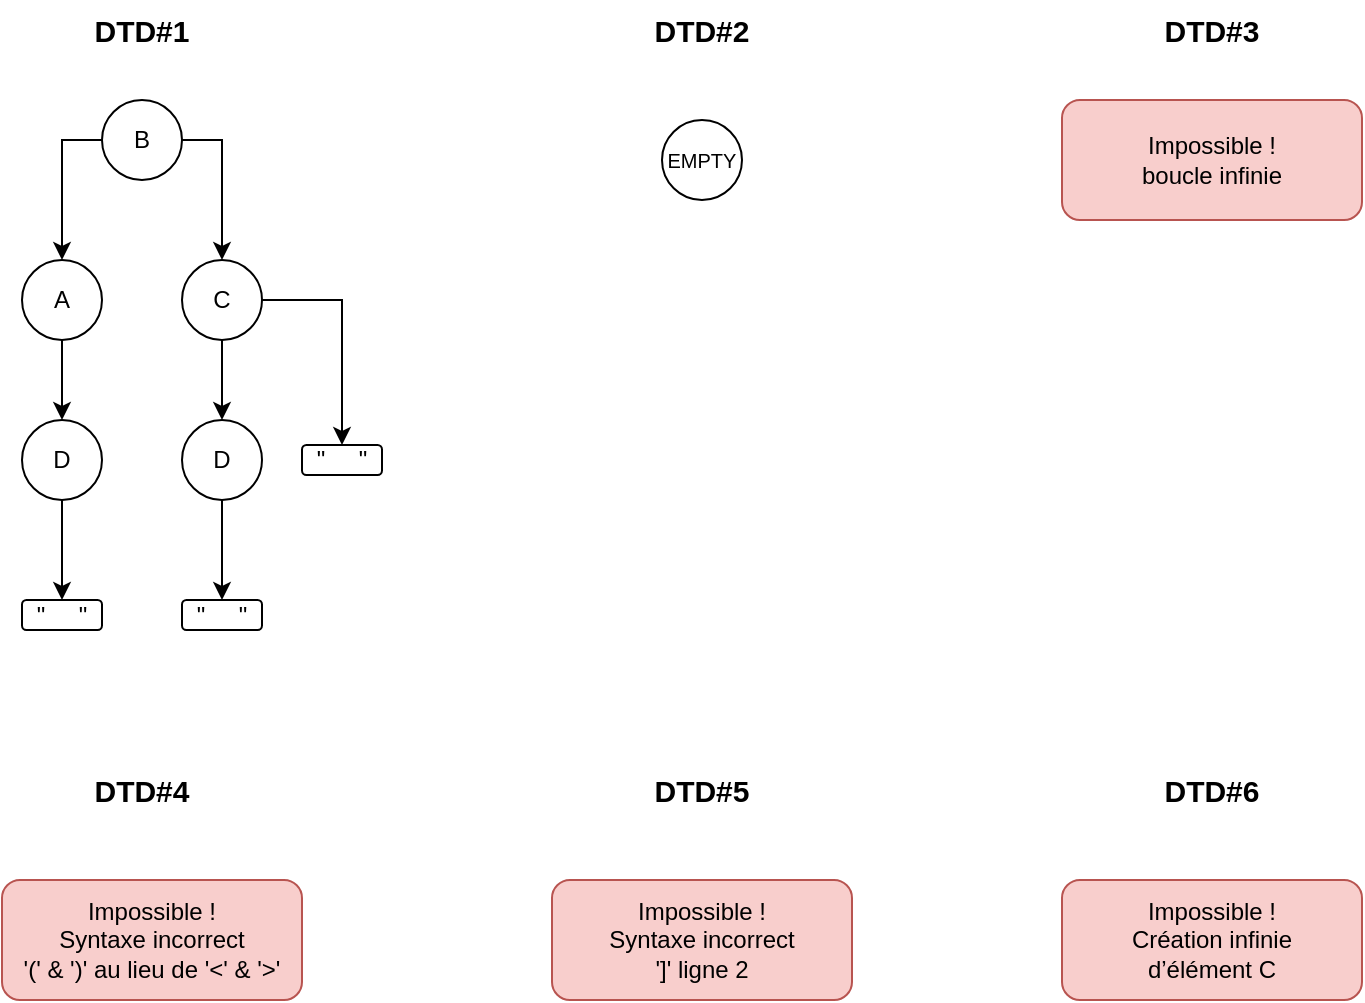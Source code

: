 <mxfile version="13.7.3" type="device" pages="3"><diagram id="tJtZc-Ml1Y39cnmItlEf" name="DTD"><mxGraphModel dx="1422" dy="710" grid="1" gridSize="10" guides="1" tooltips="1" connect="1" arrows="1" fold="1" page="1" pageScale="1" pageWidth="827" pageHeight="1169" math="0" shadow="0"><root><mxCell id="0"/><mxCell id="1" parent="0"/><mxCell id="5HXJhkMBdihlCamkuebK-8" style="edgeStyle=orthogonalEdgeStyle;rounded=0;orthogonalLoop=1;jettySize=auto;html=1;exitX=0;exitY=0.5;exitDx=0;exitDy=0;entryX=0.5;entryY=0;entryDx=0;entryDy=0;" parent="1" source="5HXJhkMBdihlCamkuebK-2" target="5HXJhkMBdihlCamkuebK-3" edge="1"><mxGeometry relative="1" as="geometry"/></mxCell><mxCell id="5HXJhkMBdihlCamkuebK-9" style="edgeStyle=orthogonalEdgeStyle;rounded=0;orthogonalLoop=1;jettySize=auto;html=1;exitX=1;exitY=0.5;exitDx=0;exitDy=0;entryX=0.5;entryY=0;entryDx=0;entryDy=0;" parent="1" source="5HXJhkMBdihlCamkuebK-2" target="5HXJhkMBdihlCamkuebK-5" edge="1"><mxGeometry relative="1" as="geometry"/></mxCell><mxCell id="5HXJhkMBdihlCamkuebK-2" value="B" style="ellipse;whiteSpace=wrap;html=1;aspect=fixed;" parent="1" vertex="1"><mxGeometry x="120" y="70" width="40" height="40" as="geometry"/></mxCell><mxCell id="5HXJhkMBdihlCamkuebK-10" style="edgeStyle=orthogonalEdgeStyle;rounded=0;orthogonalLoop=1;jettySize=auto;html=1;exitX=0.5;exitY=1;exitDx=0;exitDy=0;entryX=0.5;entryY=0;entryDx=0;entryDy=0;" parent="1" source="5HXJhkMBdihlCamkuebK-3" target="5HXJhkMBdihlCamkuebK-6" edge="1"><mxGeometry relative="1" as="geometry"/></mxCell><mxCell id="5HXJhkMBdihlCamkuebK-3" value="A" style="ellipse;whiteSpace=wrap;html=1;aspect=fixed;" parent="1" vertex="1"><mxGeometry x="80" y="150" width="40" height="40" as="geometry"/></mxCell><mxCell id="5HXJhkMBdihlCamkuebK-11" style="edgeStyle=orthogonalEdgeStyle;rounded=0;orthogonalLoop=1;jettySize=auto;html=1;exitX=0.5;exitY=1;exitDx=0;exitDy=0;entryX=0.5;entryY=0;entryDx=0;entryDy=0;" parent="1" source="5HXJhkMBdihlCamkuebK-5" target="5HXJhkMBdihlCamkuebK-7" edge="1"><mxGeometry relative="1" as="geometry"/></mxCell><mxCell id="5HXJhkMBdihlCamkuebK-13" style="edgeStyle=orthogonalEdgeStyle;rounded=0;orthogonalLoop=1;jettySize=auto;html=1;exitX=1;exitY=0.5;exitDx=0;exitDy=0;entryX=0.5;entryY=0;entryDx=0;entryDy=0;" parent="1" source="5HXJhkMBdihlCamkuebK-5" target="5HXJhkMBdihlCamkuebK-12" edge="1"><mxGeometry relative="1" as="geometry"/></mxCell><mxCell id="5HXJhkMBdihlCamkuebK-5" value="C" style="ellipse;whiteSpace=wrap;html=1;aspect=fixed;" parent="1" vertex="1"><mxGeometry x="160" y="150" width="40" height="40" as="geometry"/></mxCell><mxCell id="5HXJhkMBdihlCamkuebK-17" style="edgeStyle=orthogonalEdgeStyle;rounded=0;orthogonalLoop=1;jettySize=auto;html=1;exitX=0.5;exitY=1;exitDx=0;exitDy=0;entryX=0.5;entryY=0;entryDx=0;entryDy=0;" parent="1" source="5HXJhkMBdihlCamkuebK-6" target="5HXJhkMBdihlCamkuebK-15" edge="1"><mxGeometry relative="1" as="geometry"/></mxCell><mxCell id="5HXJhkMBdihlCamkuebK-6" value="D" style="ellipse;whiteSpace=wrap;html=1;aspect=fixed;" parent="1" vertex="1"><mxGeometry x="80" y="230" width="40" height="40" as="geometry"/></mxCell><mxCell id="5HXJhkMBdihlCamkuebK-18" style="edgeStyle=orthogonalEdgeStyle;rounded=0;orthogonalLoop=1;jettySize=auto;html=1;exitX=0.5;exitY=1;exitDx=0;exitDy=0;entryX=0.5;entryY=0;entryDx=0;entryDy=0;" parent="1" source="5HXJhkMBdihlCamkuebK-7" target="5HXJhkMBdihlCamkuebK-14" edge="1"><mxGeometry relative="1" as="geometry"/></mxCell><mxCell id="5HXJhkMBdihlCamkuebK-7" value="D" style="ellipse;whiteSpace=wrap;html=1;aspect=fixed;" parent="1" vertex="1"><mxGeometry x="160" y="230" width="40" height="40" as="geometry"/></mxCell><mxCell id="5HXJhkMBdihlCamkuebK-12" value="&quot;&amp;nbsp; &amp;nbsp; &amp;nbsp;&quot;" style="rounded=1;whiteSpace=wrap;html=1;" parent="1" vertex="1"><mxGeometry x="220" y="242.5" width="40" height="15" as="geometry"/></mxCell><mxCell id="5HXJhkMBdihlCamkuebK-14" value="&quot;&amp;nbsp; &amp;nbsp; &amp;nbsp;&quot;" style="rounded=1;whiteSpace=wrap;html=1;" parent="1" vertex="1"><mxGeometry x="160" y="320" width="40" height="15" as="geometry"/></mxCell><mxCell id="5HXJhkMBdihlCamkuebK-15" value="&quot;&amp;nbsp; &amp;nbsp; &amp;nbsp;&quot;" style="rounded=1;whiteSpace=wrap;html=1;" parent="1" vertex="1"><mxGeometry x="80" y="320" width="40" height="15" as="geometry"/></mxCell><mxCell id="5HXJhkMBdihlCamkuebK-19" value="&lt;b&gt;&lt;font style=&quot;font-size: 15px&quot;&gt;DTD#1&lt;/font&gt;&lt;/b&gt;" style="text;html=1;strokeColor=none;fillColor=none;align=center;verticalAlign=middle;whiteSpace=wrap;rounded=0;" parent="1" vertex="1"><mxGeometry x="100" y="20" width="80" height="30" as="geometry"/></mxCell><mxCell id="W-Wt5wpzKKGJlLvR24zF-1" value="&lt;font style=&quot;font-size: 10px&quot;&gt;EMPTY&lt;/font&gt;" style="ellipse;whiteSpace=wrap;html=1;aspect=fixed;" parent="1" vertex="1"><mxGeometry x="400" y="80" width="40" height="40" as="geometry"/></mxCell><mxCell id="W-Wt5wpzKKGJlLvR24zF-2" value="&lt;b&gt;&lt;font style=&quot;font-size: 15px&quot;&gt;DTD#2&lt;br&gt;&lt;/font&gt;&lt;/b&gt;" style="text;html=1;strokeColor=none;fillColor=none;align=center;verticalAlign=middle;whiteSpace=wrap;rounded=0;" parent="1" vertex="1"><mxGeometry x="380" y="20" width="80" height="30" as="geometry"/></mxCell><mxCell id="W-Wt5wpzKKGJlLvR24zF-3" value="&lt;b&gt;&lt;font style=&quot;font-size: 15px&quot;&gt;DTD#3&lt;br&gt;&lt;/font&gt;&lt;/b&gt;" style="text;html=1;strokeColor=none;fillColor=none;align=center;verticalAlign=middle;whiteSpace=wrap;rounded=0;" parent="1" vertex="1"><mxGeometry x="635" y="20" width="80" height="30" as="geometry"/></mxCell><mxCell id="W-Wt5wpzKKGJlLvR24zF-5" value="Impossible !&lt;br&gt;boucle infinie" style="rounded=1;whiteSpace=wrap;html=1;fillColor=#f8cecc;strokeColor=#b85450;" parent="1" vertex="1"><mxGeometry x="600" y="70" width="150" height="60" as="geometry"/></mxCell><mxCell id="W-Wt5wpzKKGJlLvR24zF-7" value="&lt;b&gt;&lt;font style=&quot;font-size: 15px&quot;&gt;DTD#4&lt;/font&gt;&lt;/b&gt;" style="text;html=1;strokeColor=none;fillColor=none;align=center;verticalAlign=middle;whiteSpace=wrap;rounded=0;" parent="1" vertex="1"><mxGeometry x="100" y="400" width="80" height="30" as="geometry"/></mxCell><mxCell id="W-Wt5wpzKKGJlLvR24zF-13" value="Impossible !&lt;br&gt;Syntaxe incorrect&lt;br&gt;'(' &amp;amp; ')' au lieu de '&amp;lt;' &amp;amp; '&amp;gt;'" style="rounded=1;whiteSpace=wrap;html=1;fillColor=#f8cecc;strokeColor=#b85450;" parent="1" vertex="1"><mxGeometry x="70" y="460" width="150" height="60" as="geometry"/></mxCell><mxCell id="W-Wt5wpzKKGJlLvR24zF-14" value="&lt;b&gt;&lt;font style=&quot;font-size: 15px&quot;&gt;DTD#5&lt;/font&gt;&lt;/b&gt;" style="text;html=1;strokeColor=none;fillColor=none;align=center;verticalAlign=middle;whiteSpace=wrap;rounded=0;" parent="1" vertex="1"><mxGeometry x="380" y="400" width="80" height="30" as="geometry"/></mxCell><mxCell id="W-Wt5wpzKKGJlLvR24zF-15" value="Impossible !&lt;br&gt;Syntaxe incorrect&lt;br&gt;']' ligne 2" style="rounded=1;whiteSpace=wrap;html=1;fillColor=#f8cecc;strokeColor=#b85450;" parent="1" vertex="1"><mxGeometry x="345" y="460" width="150" height="60" as="geometry"/></mxCell><mxCell id="W-Wt5wpzKKGJlLvR24zF-16" value="&lt;b&gt;&lt;font style=&quot;font-size: 15px&quot;&gt;DTD#6&lt;br&gt;&lt;/font&gt;&lt;/b&gt;" style="text;html=1;strokeColor=none;fillColor=none;align=center;verticalAlign=middle;whiteSpace=wrap;rounded=0;" parent="1" vertex="1"><mxGeometry x="635" y="400" width="80" height="30" as="geometry"/></mxCell><mxCell id="H-qJ79dq9C39m_-VwQMC-1" value="Impossible !&lt;br&gt;Création infinie &lt;br&gt;d’élément C" style="rounded=1;whiteSpace=wrap;html=1;fillColor=#f8cecc;strokeColor=#b85450;" parent="1" vertex="1"><mxGeometry x="600" y="460" width="150" height="60" as="geometry"/></mxCell></root></mxGraphModel></diagram><diagram id="JsFqatSKrb46iJwaIOhq" name="Page-2"><mxGraphModel dx="813" dy="406" grid="1" gridSize="10" guides="1" tooltips="1" connect="1" arrows="1" fold="1" page="1" pageScale="1" pageWidth="827" pageHeight="1169" math="0" shadow="0"><root><mxCell id="K6VVN3f40tr-eA44OYxb-0"/><mxCell id="K6VVN3f40tr-eA44OYxb-1" parent="K6VVN3f40tr-eA44OYxb-0"/><mxCell id="sOvXNBN9BNjGnhxd_KDF-6" value="" style="edgeStyle=entityRelationEdgeStyle;rounded=0;orthogonalLoop=1;jettySize=auto;html=1;startArrow=none;startFill=0;exitX=0.5;exitY=0;exitDx=0;exitDy=0;entryX=0;entryY=0.5;entryDx=0;entryDy=0;" parent="K6VVN3f40tr-eA44OYxb-1" source="K6VVN3f40tr-eA44OYxb-17" target="sOvXNBN9BNjGnhxd_KDF-5" edge="1"><mxGeometry relative="1" as="geometry"/></mxCell><mxCell id="mNCr3WIx90Ijl9EssXiN-16" style="edgeStyle=entityRelationEdgeStyle;rounded=0;orthogonalLoop=1;jettySize=auto;html=1;exitX=1;exitY=1;exitDx=0;exitDy=0;entryX=0;entryY=0.5;entryDx=0;entryDy=0;startArrow=none;startFill=0;endArrow=classicThin;endFill=1;" parent="K6VVN3f40tr-eA44OYxb-1" source="K6VVN3f40tr-eA44OYxb-17" target="sOvXNBN9BNjGnhxd_KDF-7" edge="1"><mxGeometry relative="1" as="geometry"/></mxCell><mxCell id="mNCr3WIx90Ijl9EssXiN-17" style="edgeStyle=entityRelationEdgeStyle;rounded=0;orthogonalLoop=1;jettySize=auto;html=1;exitX=1;exitY=0;exitDx=0;exitDy=0;entryX=0;entryY=0.5;entryDx=0;entryDy=0;startArrow=none;startFill=0;endArrow=classicThin;endFill=1;" parent="K6VVN3f40tr-eA44OYxb-1" source="K6VVN3f40tr-eA44OYxb-17" target="sOvXNBN9BNjGnhxd_KDF-3" edge="1"><mxGeometry relative="1" as="geometry"/></mxCell><mxCell id="mNCr3WIx90Ijl9EssXiN-18" style="edgeStyle=entityRelationEdgeStyle;rounded=0;orthogonalLoop=1;jettySize=auto;html=1;exitX=0.5;exitY=1;exitDx=0;exitDy=0;entryX=0;entryY=0.5;entryDx=0;entryDy=0;startArrow=none;startFill=0;endArrow=classicThin;endFill=1;" parent="K6VVN3f40tr-eA44OYxb-1" source="K6VVN3f40tr-eA44OYxb-17" target="sOvXNBN9BNjGnhxd_KDF-10" edge="1"><mxGeometry relative="1" as="geometry"/></mxCell><mxCell id="K6VVN3f40tr-eA44OYxb-17" value="x0" style="ellipse;whiteSpace=wrap;html=1;aspect=fixed;fillColor=#d5e8d4;strokeColor=#82b366;" parent="K6VVN3f40tr-eA44OYxb-1" vertex="1"><mxGeometry x="50" y="179.97" width="60" height="60" as="geometry"/></mxCell><mxCell id="K6VVN3f40tr-eA44OYxb-31" value="&lt;font style=&quot;font-size: 30px&quot;&gt;r1&lt;/font&gt;" style="rounded=0;whiteSpace=wrap;html=1;" parent="K6VVN3f40tr-eA44OYxb-1" vertex="1"><mxGeometry x="510" y="150" width="120" height="60" as="geometry"/></mxCell><mxCell id="K6VVN3f40tr-eA44OYxb-32" value="&lt;font style=&quot;font-size: 30px&quot;&gt;r2&lt;/font&gt;" style="rounded=0;whiteSpace=wrap;html=1;" parent="K6VVN3f40tr-eA44OYxb-1" vertex="1"><mxGeometry x="470" y="810" width="120" height="60" as="geometry"/></mxCell><mxCell id="sOvXNBN9BNjGnhxd_KDF-3" value="a2" style="ellipse;whiteSpace=wrap;html=1;aspect=fixed;fillColor=#dae8fc;strokeColor=#6c8ebf;" parent="K6VVN3f40tr-eA44OYxb-1" vertex="1"><mxGeometry x="190" y="140" width="60" height="60" as="geometry"/></mxCell><mxCell id="sOvXNBN9BNjGnhxd_KDF-5" value="a1" style="ellipse;whiteSpace=wrap;html=1;aspect=fixed;fillColor=#dae8fc;strokeColor=#6c8ebf;" parent="K6VVN3f40tr-eA44OYxb-1" vertex="1"><mxGeometry x="190" y="60" width="60" height="60" as="geometry"/></mxCell><mxCell id="sOvXNBN9BNjGnhxd_KDF-7" value="b1" style="ellipse;whiteSpace=wrap;html=1;aspect=fixed;fillColor=#dae8fc;strokeColor=#6c8ebf;" parent="K6VVN3f40tr-eA44OYxb-1" vertex="1"><mxGeometry x="190" y="219.97" width="60" height="60" as="geometry"/></mxCell><mxCell id="sOvXNBN9BNjGnhxd_KDF-9" style="edgeStyle=orthogonalEdgeStyle;rounded=0;orthogonalLoop=1;jettySize=auto;html=1;exitX=0;exitY=0;exitDx=0;exitDy=0;entryX=1;entryY=0;entryDx=0;entryDy=0;startArrow=none;startFill=0;curved=1;" parent="K6VVN3f40tr-eA44OYxb-1" source="sOvXNBN9BNjGnhxd_KDF-5" target="sOvXNBN9BNjGnhxd_KDF-5" edge="1"><mxGeometry relative="1" as="geometry"><Array as="points"><mxPoint x="199" y="20"/><mxPoint x="241" y="20"/></Array></mxGeometry></mxCell><mxCell id="sOvXNBN9BNjGnhxd_KDF-18" value="" style="edgeStyle=entityRelationEdgeStyle;orthogonalLoop=1;jettySize=auto;html=1;startArrow=none;startFill=0;endArrow=classicThin;endFill=1;exitX=1;exitY=1;exitDx=0;exitDy=0;rounded=0;" parent="K6VVN3f40tr-eA44OYxb-1" source="sOvXNBN9BNjGnhxd_KDF-10" target="sOvXNBN9BNjGnhxd_KDF-17" edge="1"><mxGeometry relative="1" as="geometry"/></mxCell><mxCell id="sOvXNBN9BNjGnhxd_KDF-19" style="edgeStyle=entityRelationEdgeStyle;orthogonalLoop=1;jettySize=auto;html=1;exitX=1;exitY=0;exitDx=0;exitDy=0;entryX=0;entryY=0.5;entryDx=0;entryDy=0;startArrow=none;startFill=0;endArrow=classicThin;endFill=1;rounded=0;" parent="K6VVN3f40tr-eA44OYxb-1" source="sOvXNBN9BNjGnhxd_KDF-10" target="sOvXNBN9BNjGnhxd_KDF-14" edge="1"><mxGeometry relative="1" as="geometry"/></mxCell><mxCell id="sOvXNBN9BNjGnhxd_KDF-10" value="b2" style="ellipse;whiteSpace=wrap;html=1;aspect=fixed;fillColor=#dae8fc;strokeColor=#6c8ebf;" parent="K6VVN3f40tr-eA44OYxb-1" vertex="1"><mxGeometry x="190" y="310" width="60" height="60" as="geometry"/></mxCell><mxCell id="sOvXNBN9BNjGnhxd_KDF-14" value="a3" style="ellipse;whiteSpace=wrap;html=1;aspect=fixed;fillColor=#dae8fc;strokeColor=#6c8ebf;" parent="K6VVN3f40tr-eA44OYxb-1" vertex="1"><mxGeometry x="350" y="279.97" width="60" height="60" as="geometry"/></mxCell><mxCell id="sOvXNBN9BNjGnhxd_KDF-17" value="c" style="ellipse;whiteSpace=wrap;html=1;aspect=fixed;fillColor=#dae8fc;strokeColor=#6c8ebf;" parent="K6VVN3f40tr-eA44OYxb-1" vertex="1"><mxGeometry x="350" y="359.97" width="60" height="60" as="geometry"/></mxCell><mxCell id="mNCr3WIx90Ijl9EssXiN-21" style="edgeStyle=entityRelationEdgeStyle;rounded=0;orthogonalLoop=1;jettySize=auto;html=1;exitX=0.5;exitY=0;exitDx=0;exitDy=0;startArrow=none;startFill=0;endArrow=classicThin;endFill=1;" parent="K6VVN3f40tr-eA44OYxb-1" source="mNCr3WIx90Ijl9EssXiN-19" target="mNCr3WIx90Ijl9EssXiN-20" edge="1"><mxGeometry relative="1" as="geometry"/></mxCell><mxCell id="mNCr3WIx90Ijl9EssXiN-27" style="edgeStyle=entityRelationEdgeStyle;rounded=0;orthogonalLoop=1;jettySize=auto;html=1;exitX=0.5;exitY=1;exitDx=0;exitDy=0;entryX=0;entryY=0.5;entryDx=0;entryDy=0;startArrow=none;startFill=0;endArrow=classicThin;endFill=1;" parent="K6VVN3f40tr-eA44OYxb-1" source="mNCr3WIx90Ijl9EssXiN-19" target="mNCr3WIx90Ijl9EssXiN-24" edge="1"><mxGeometry relative="1" as="geometry"/></mxCell><mxCell id="mNCr3WIx90Ijl9EssXiN-19" value="x0" style="ellipse;whiteSpace=wrap;html=1;aspect=fixed;fillColor=#d5e8d4;strokeColor=#82b366;" parent="K6VVN3f40tr-eA44OYxb-1" vertex="1"><mxGeometry x="70" y="760" width="60" height="60" as="geometry"/></mxCell><mxCell id="mNCr3WIx90Ijl9EssXiN-29" value="" style="edgeStyle=entityRelationEdgeStyle;rounded=0;orthogonalLoop=1;jettySize=auto;html=1;startArrow=none;startFill=0;endArrow=classicThin;endFill=1;" parent="K6VVN3f40tr-eA44OYxb-1" source="mNCr3WIx90Ijl9EssXiN-20" target="mNCr3WIx90Ijl9EssXiN-28" edge="1"><mxGeometry relative="1" as="geometry"/></mxCell><mxCell id="mNCr3WIx90Ijl9EssXiN-31" value="" style="edgeStyle=entityRelationEdgeStyle;rounded=0;orthogonalLoop=1;jettySize=auto;html=1;startArrow=none;startFill=0;endArrow=classicThin;endFill=1;" parent="K6VVN3f40tr-eA44OYxb-1" source="mNCr3WIx90Ijl9EssXiN-20" target="mNCr3WIx90Ijl9EssXiN-30" edge="1"><mxGeometry relative="1" as="geometry"/></mxCell><mxCell id="mNCr3WIx90Ijl9EssXiN-20" value="a1" style="ellipse;whiteSpace=wrap;html=1;aspect=fixed;fillColor=#dae8fc;strokeColor=#6c8ebf;" parent="K6VVN3f40tr-eA44OYxb-1" vertex="1"><mxGeometry x="190" y="660" width="60" height="60" as="geometry"/></mxCell><mxCell id="mNCr3WIx90Ijl9EssXiN-33" value="" style="edgeStyle=entityRelationEdgeStyle;rounded=0;orthogonalLoop=1;jettySize=auto;html=1;startArrow=none;startFill=0;endArrow=classicThin;endFill=1;" parent="K6VVN3f40tr-eA44OYxb-1" source="mNCr3WIx90Ijl9EssXiN-24" target="mNCr3WIx90Ijl9EssXiN-32" edge="1"><mxGeometry relative="1" as="geometry"/></mxCell><mxCell id="mNCr3WIx90Ijl9EssXiN-35" value="" style="edgeStyle=entityRelationEdgeStyle;rounded=0;orthogonalLoop=1;jettySize=auto;html=1;startArrow=none;startFill=0;endArrow=classicThin;endFill=1;" parent="K6VVN3f40tr-eA44OYxb-1" source="mNCr3WIx90Ijl9EssXiN-24" target="mNCr3WIx90Ijl9EssXiN-34" edge="1"><mxGeometry relative="1" as="geometry"/></mxCell><mxCell id="mNCr3WIx90Ijl9EssXiN-24" value="c" style="ellipse;whiteSpace=wrap;html=1;aspect=fixed;fillColor=#dae8fc;strokeColor=#6c8ebf;" parent="K6VVN3f40tr-eA44OYxb-1" vertex="1"><mxGeometry x="190" y="870" width="60" height="60" as="geometry"/></mxCell><mxCell id="OfmSidDh1ygJnvNpnnrr-3" style="edgeStyle=orthogonalEdgeStyle;curved=1;rounded=0;orthogonalLoop=1;jettySize=auto;html=1;exitX=0;exitY=1;exitDx=0;exitDy=0;entryX=0;entryY=0;entryDx=0;entryDy=0;" edge="1" parent="K6VVN3f40tr-eA44OYxb-1" source="mNCr3WIx90Ijl9EssXiN-28" target="mNCr3WIx90Ijl9EssXiN-30"><mxGeometry relative="1" as="geometry"><Array as="points"><mxPoint x="339" y="740"/><mxPoint x="339" y="740"/></Array></mxGeometry></mxCell><mxCell id="mNCr3WIx90Ijl9EssXiN-28" value="a2" style="ellipse;whiteSpace=wrap;html=1;aspect=fixed;fillColor=#dae8fc;strokeColor=#6c8ebf;" parent="K6VVN3f40tr-eA44OYxb-1" vertex="1"><mxGeometry x="330" y="660" width="60" height="60" as="geometry"/></mxCell><mxCell id="OfmSidDh1ygJnvNpnnrr-4" style="edgeStyle=orthogonalEdgeStyle;curved=1;rounded=0;orthogonalLoop=1;jettySize=auto;html=1;exitX=1;exitY=0;exitDx=0;exitDy=0;entryX=1;entryY=1;entryDx=0;entryDy=0;" edge="1" parent="K6VVN3f40tr-eA44OYxb-1" source="mNCr3WIx90Ijl9EssXiN-30" target="mNCr3WIx90Ijl9EssXiN-28"><mxGeometry relative="1" as="geometry"><Array as="points"><mxPoint x="381" y="740"/><mxPoint x="381" y="740"/></Array></mxGeometry></mxCell><mxCell id="mNCr3WIx90Ijl9EssXiN-30" value="b1" style="ellipse;whiteSpace=wrap;html=1;aspect=fixed;fillColor=#dae8fc;strokeColor=#6c8ebf;" parent="K6VVN3f40tr-eA44OYxb-1" vertex="1"><mxGeometry x="330" y="760" width="60" height="60" as="geometry"/></mxCell><mxCell id="mNCr3WIx90Ijl9EssXiN-32" value="a3" style="ellipse;whiteSpace=wrap;html=1;aspect=fixed;fillColor=#dae8fc;strokeColor=#6c8ebf;" parent="K6VVN3f40tr-eA44OYxb-1" vertex="1"><mxGeometry x="330" y="870" width="60" height="60" as="geometry"/></mxCell><mxCell id="mNCr3WIx90Ijl9EssXiN-34" value="b2" style="ellipse;whiteSpace=wrap;html=1;aspect=fixed;fillColor=#dae8fc;strokeColor=#6c8ebf;" parent="K6VVN3f40tr-eA44OYxb-1" vertex="1"><mxGeometry x="330" y="960" width="60" height="60" as="geometry"/></mxCell><mxCell id="OfmSidDh1ygJnvNpnnrr-1" style="edgeStyle=orthogonalEdgeStyle;rounded=0;orthogonalLoop=1;jettySize=auto;html=1;exitX=1;exitY=1;exitDx=0;exitDy=0;entryX=1;entryY=0;entryDx=0;entryDy=0;curved=1;" edge="1" parent="K6VVN3f40tr-eA44OYxb-1" source="mNCr3WIx90Ijl9EssXiN-28" target="mNCr3WIx90Ijl9EssXiN-28"><mxGeometry relative="1" as="geometry"><Array as="points"><mxPoint x="420" y="711"/><mxPoint x="420" y="669"/></Array></mxGeometry></mxCell><mxCell id="OfmSidDh1ygJnvNpnnrr-2" style="edgeStyle=orthogonalEdgeStyle;rounded=0;orthogonalLoop=1;jettySize=auto;html=1;exitX=1;exitY=1;exitDx=0;exitDy=0;curved=1;entryX=1;entryY=0;entryDx=0;entryDy=0;" edge="1" parent="K6VVN3f40tr-eA44OYxb-1" source="mNCr3WIx90Ijl9EssXiN-30" target="mNCr3WIx90Ijl9EssXiN-30"><mxGeometry relative="1" as="geometry"><mxPoint x="380.003" y="811.213" as="sourcePoint"/><mxPoint x="430" y="750" as="targetPoint"/><Array as="points"><mxPoint x="419" y="811"/><mxPoint x="419" y="769"/></Array></mxGeometry></mxCell></root></mxGraphModel></diagram><diagram id="wPpr7nuC0QAXSNYO4b3n" name="Page-3"><mxGraphModel dx="1422" dy="710" grid="1" gridSize="10" guides="1" tooltips="1" connect="1" arrows="1" fold="1" page="1" pageScale="1" pageWidth="827" pageHeight="1169" math="0" shadow="0"><root><mxCell id="NK4zovI9PXXrjkZPgfnp-0"/><mxCell id="NK4zovI9PXXrjkZPgfnp-1" parent="NK4zovI9PXXrjkZPgfnp-0"/><mxCell id="Nqhgw28ZJ5tWABCykfmb-12" value="&lt;font style=&quot;font-size: 30px&quot;&gt;r3&lt;/font&gt;" style="rounded=0;whiteSpace=wrap;html=1;" parent="NK4zovI9PXXrjkZPgfnp-1" vertex="1"><mxGeometry x="640" y="170" width="120" height="60" as="geometry"/></mxCell><mxCell id="jrEbQDd2BEqfiMw-QWTa-1" style="edgeStyle=entityRelationEdgeStyle;rounded=0;orthogonalLoop=1;jettySize=auto;html=1;exitX=0.5;exitY=0;exitDx=0;exitDy=0;entryX=0;entryY=0.5;entryDx=0;entryDy=0;startArrow=none;startFill=0;endArrow=classicThin;endFill=1;" parent="NK4zovI9PXXrjkZPgfnp-1" source="yrHYMp8156u8-6FXd02l-0" target="jrEbQDd2BEqfiMw-QWTa-0" edge="1"><mxGeometry relative="1" as="geometry"/></mxCell><mxCell id="jrEbQDd2BEqfiMw-QWTa-3" style="edgeStyle=entityRelationEdgeStyle;rounded=0;orthogonalLoop=1;jettySize=auto;html=1;entryX=0;entryY=0.5;entryDx=0;entryDy=0;startArrow=none;startFill=0;endArrow=classicThin;endFill=1;exitX=0.5;exitY=1;exitDx=0;exitDy=0;" parent="NK4zovI9PXXrjkZPgfnp-1" source="yrHYMp8156u8-6FXd02l-0" target="jrEbQDd2BEqfiMw-QWTa-2" edge="1"><mxGeometry relative="1" as="geometry"/></mxCell><mxCell id="yrHYMp8156u8-6FXd02l-0" value="x0" style="ellipse;whiteSpace=wrap;html=1;aspect=fixed;fillColor=#d5e8d4;strokeColor=#82b366;" parent="NK4zovI9PXXrjkZPgfnp-1" vertex="1"><mxGeometry x="20" y="430" width="60" height="60" as="geometry"/></mxCell><mxCell id="jrEbQDd2BEqfiMw-QWTa-14" style="edgeStyle=entityRelationEdgeStyle;rounded=0;orthogonalLoop=1;jettySize=auto;html=1;exitX=1;exitY=0.5;exitDx=0;exitDy=0;entryX=0;entryY=0.5;entryDx=0;entryDy=0;startArrow=none;startFill=0;endArrow=classicThin;endFill=1;" parent="NK4zovI9PXXrjkZPgfnp-1" source="jrEbQDd2BEqfiMw-QWTa-0" target="jrEbQDd2BEqfiMw-QWTa-8" edge="1"><mxGeometry relative="1" as="geometry"/></mxCell><mxCell id="jrEbQDd2BEqfiMw-QWTa-16" style="rounded=0;orthogonalLoop=1;jettySize=auto;html=1;exitX=1;exitY=0.5;exitDx=0;exitDy=0;entryX=0;entryY=0.5;entryDx=0;entryDy=0;startArrow=none;startFill=0;endArrow=classicThin;endFill=1;" parent="NK4zovI9PXXrjkZPgfnp-1" source="jrEbQDd2BEqfiMw-QWTa-0" target="jrEbQDd2BEqfiMw-QWTa-9" edge="1"><mxGeometry relative="1" as="geometry"/></mxCell><mxCell id="jrEbQDd2BEqfiMw-QWTa-28" style="edgeStyle=orthogonalEdgeStyle;curved=1;rounded=0;orthogonalLoop=1;jettySize=auto;html=1;exitX=0.5;exitY=1;exitDx=0;exitDy=0;entryX=0.5;entryY=0;entryDx=0;entryDy=0;startArrow=none;startFill=0;endArrow=classicThin;endFill=1;" parent="NK4zovI9PXXrjkZPgfnp-1" source="jrEbQDd2BEqfiMw-QWTa-0" target="jrEbQDd2BEqfiMw-QWTa-2" edge="1"><mxGeometry relative="1" as="geometry"/></mxCell><mxCell id="jrEbQDd2BEqfiMw-QWTa-0" value="a1" style="ellipse;whiteSpace=wrap;html=1;aspect=fixed;fillColor=#dae8fc;strokeColor=#6c8ebf;" parent="NK4zovI9PXXrjkZPgfnp-1" vertex="1"><mxGeometry x="110" y="340" width="60" height="60" as="geometry"/></mxCell><mxCell id="jrEbQDd2BEqfiMw-QWTa-5" value="" style="edgeStyle=entityRelationEdgeStyle;rounded=0;orthogonalLoop=1;jettySize=auto;html=1;startArrow=none;startFill=0;endArrow=classicThin;endFill=1;" parent="NK4zovI9PXXrjkZPgfnp-1" source="jrEbQDd2BEqfiMw-QWTa-2" target="jrEbQDd2BEqfiMw-QWTa-4" edge="1"><mxGeometry relative="1" as="geometry"/></mxCell><mxCell id="jrEbQDd2BEqfiMw-QWTa-2" value="a2" style="ellipse;whiteSpace=wrap;html=1;aspect=fixed;fillColor=#dae8fc;strokeColor=#6c8ebf;" parent="NK4zovI9PXXrjkZPgfnp-1" vertex="1"><mxGeometry x="110" y="520" width="60" height="60" as="geometry"/></mxCell><mxCell id="jrEbQDd2BEqfiMw-QWTa-7" value="" style="edgeStyle=entityRelationEdgeStyle;rounded=0;orthogonalLoop=1;jettySize=auto;html=1;startArrow=none;startFill=0;endArrow=classicThin;endFill=1;" parent="NK4zovI9PXXrjkZPgfnp-1" source="jrEbQDd2BEqfiMw-QWTa-4" target="jrEbQDd2BEqfiMw-QWTa-6" edge="1"><mxGeometry relative="1" as="geometry"/></mxCell><mxCell id="jrEbQDd2BEqfiMw-QWTa-4" value="a3" style="ellipse;whiteSpace=wrap;html=1;aspect=fixed;fillColor=#dae8fc;strokeColor=#6c8ebf;" parent="NK4zovI9PXXrjkZPgfnp-1" vertex="1"><mxGeometry x="220" y="520" width="60" height="60" as="geometry"/></mxCell><mxCell id="jrEbQDd2BEqfiMw-QWTa-15" value="" style="edgeStyle=entityRelationEdgeStyle;rounded=0;orthogonalLoop=1;jettySize=auto;html=1;startArrow=none;startFill=0;endArrow=classicThin;endFill=1;" parent="NK4zovI9PXXrjkZPgfnp-1" source="jrEbQDd2BEqfiMw-QWTa-6" target="jrEbQDd2BEqfiMw-QWTa-9" edge="1"><mxGeometry relative="1" as="geometry"/></mxCell><mxCell id="jrEbQDd2BEqfiMw-QWTa-17" style="rounded=0;orthogonalLoop=1;jettySize=auto;html=1;exitX=0.5;exitY=0;exitDx=0;exitDy=0;entryX=0;entryY=0.5;entryDx=0;entryDy=0;startArrow=none;startFill=0;endArrow=classicThin;endFill=1;" parent="NK4zovI9PXXrjkZPgfnp-1" source="jrEbQDd2BEqfiMw-QWTa-6" target="jrEbQDd2BEqfiMw-QWTa-8" edge="1"><mxGeometry relative="1" as="geometry"/></mxCell><mxCell id="jrEbQDd2BEqfiMw-QWTa-29" style="edgeStyle=orthogonalEdgeStyle;rounded=0;orthogonalLoop=1;jettySize=auto;html=1;exitX=0.5;exitY=1;exitDx=0;exitDy=0;entryX=0.5;entryY=1;entryDx=0;entryDy=0;startArrow=none;startFill=0;endArrow=classicThin;endFill=1;" parent="NK4zovI9PXXrjkZPgfnp-1" source="jrEbQDd2BEqfiMw-QWTa-6" target="jrEbQDd2BEqfiMw-QWTa-2" edge="1"><mxGeometry relative="1" as="geometry"><Array as="points"><mxPoint x="354" y="610"/><mxPoint x="140" y="610"/></Array></mxGeometry></mxCell><mxCell id="jrEbQDd2BEqfiMw-QWTa-30" style="rounded=0;orthogonalLoop=1;jettySize=auto;html=1;exitX=0;exitY=0;exitDx=0;exitDy=0;entryX=1;entryY=1;entryDx=0;entryDy=0;startArrow=none;startFill=0;endArrow=classicThin;endFill=1;" parent="NK4zovI9PXXrjkZPgfnp-1" source="jrEbQDd2BEqfiMw-QWTa-6" target="jrEbQDd2BEqfiMw-QWTa-0" edge="1"><mxGeometry relative="1" as="geometry"/></mxCell><mxCell id="jrEbQDd2BEqfiMw-QWTa-6" value="a4" style="ellipse;whiteSpace=wrap;html=1;aspect=fixed;fillColor=#dae8fc;strokeColor=#6c8ebf;" parent="NK4zovI9PXXrjkZPgfnp-1" vertex="1"><mxGeometry x="324" y="520" width="60" height="60" as="geometry"/></mxCell><mxCell id="jrEbQDd2BEqfiMw-QWTa-19" style="edgeStyle=none;rounded=0;orthogonalLoop=1;jettySize=auto;html=1;exitX=1;exitY=0.5;exitDx=0;exitDy=0;entryX=0;entryY=0.5;entryDx=0;entryDy=0;startArrow=none;startFill=0;endArrow=classicThin;endFill=1;" parent="NK4zovI9PXXrjkZPgfnp-1" source="jrEbQDd2BEqfiMw-QWTa-8" target="jrEbQDd2BEqfiMw-QWTa-18" edge="1"><mxGeometry relative="1" as="geometry"/></mxCell><mxCell id="jrEbQDd2BEqfiMw-QWTa-25" style="edgeStyle=orthogonalEdgeStyle;curved=1;rounded=0;orthogonalLoop=1;jettySize=auto;html=1;exitX=0.5;exitY=1;exitDx=0;exitDy=0;entryX=0.5;entryY=0;entryDx=0;entryDy=0;startArrow=none;startFill=0;endArrow=classicThin;endFill=1;" parent="NK4zovI9PXXrjkZPgfnp-1" source="jrEbQDd2BEqfiMw-QWTa-8" target="jrEbQDd2BEqfiMw-QWTa-9" edge="1"><mxGeometry relative="1" as="geometry"/></mxCell><mxCell id="jrEbQDd2BEqfiMw-QWTa-8" value="a5" style="ellipse;whiteSpace=wrap;html=1;aspect=fixed;fillColor=#dae8fc;strokeColor=#6c8ebf;" parent="NK4zovI9PXXrjkZPgfnp-1" vertex="1"><mxGeometry x="490" y="340" width="60" height="60" as="geometry"/></mxCell><mxCell id="jrEbQDd2BEqfiMw-QWTa-11" value="" style="edgeStyle=entityRelationEdgeStyle;rounded=0;orthogonalLoop=1;jettySize=auto;html=1;startArrow=none;startFill=0;endArrow=classicThin;endFill=1;" parent="NK4zovI9PXXrjkZPgfnp-1" source="jrEbQDd2BEqfiMw-QWTa-9" target="jrEbQDd2BEqfiMw-QWTa-10" edge="1"><mxGeometry relative="1" as="geometry"/></mxCell><mxCell id="jrEbQDd2BEqfiMw-QWTa-9" value="d1" style="ellipse;whiteSpace=wrap;html=1;aspect=fixed;fillColor=#dae8fc;strokeColor=#6c8ebf;" parent="NK4zovI9PXXrjkZPgfnp-1" vertex="1"><mxGeometry x="490" y="520" width="60" height="60" as="geometry"/></mxCell><mxCell id="jrEbQDd2BEqfiMw-QWTa-13" value="" style="edgeStyle=entityRelationEdgeStyle;rounded=0;orthogonalLoop=1;jettySize=auto;html=1;startArrow=none;startFill=0;endArrow=classicThin;endFill=1;" parent="NK4zovI9PXXrjkZPgfnp-1" source="jrEbQDd2BEqfiMw-QWTa-10" target="jrEbQDd2BEqfiMw-QWTa-12" edge="1"><mxGeometry relative="1" as="geometry"/></mxCell><mxCell id="jrEbQDd2BEqfiMw-QWTa-10" value="d2" style="ellipse;whiteSpace=wrap;html=1;aspect=fixed;fillColor=#dae8fc;strokeColor=#6c8ebf;" parent="NK4zovI9PXXrjkZPgfnp-1" vertex="1"><mxGeometry x="597" y="520" width="60" height="60" as="geometry"/></mxCell><mxCell id="jrEbQDd2BEqfiMw-QWTa-20" style="edgeStyle=none;rounded=0;orthogonalLoop=1;jettySize=auto;html=1;exitX=0.5;exitY=0;exitDx=0;exitDy=0;entryX=0.5;entryY=1;entryDx=0;entryDy=0;startArrow=none;startFill=0;endArrow=classicThin;endFill=1;" parent="NK4zovI9PXXrjkZPgfnp-1" source="jrEbQDd2BEqfiMw-QWTa-12" target="jrEbQDd2BEqfiMw-QWTa-18" edge="1"><mxGeometry relative="1" as="geometry"/></mxCell><mxCell id="jrEbQDd2BEqfiMw-QWTa-23" style="edgeStyle=none;rounded=0;orthogonalLoop=1;jettySize=auto;html=1;exitX=0;exitY=0;exitDx=0;exitDy=0;entryX=1;entryY=1;entryDx=0;entryDy=0;startArrow=none;startFill=0;endArrow=classicThin;endFill=1;" parent="NK4zovI9PXXrjkZPgfnp-1" source="jrEbQDd2BEqfiMw-QWTa-12" target="jrEbQDd2BEqfiMw-QWTa-8" edge="1"><mxGeometry relative="1" as="geometry"/></mxCell><mxCell id="jrEbQDd2BEqfiMw-QWTa-26" style="edgeStyle=orthogonalEdgeStyle;rounded=0;orthogonalLoop=1;jettySize=auto;html=1;exitX=0.5;exitY=1;exitDx=0;exitDy=0;entryX=0.5;entryY=1;entryDx=0;entryDy=0;startArrow=none;startFill=0;endArrow=classicThin;endFill=1;" parent="NK4zovI9PXXrjkZPgfnp-1" source="jrEbQDd2BEqfiMw-QWTa-12" target="jrEbQDd2BEqfiMw-QWTa-9" edge="1"><mxGeometry relative="1" as="geometry"><Array as="points"><mxPoint x="740" y="610"/><mxPoint x="520" y="610"/></Array></mxGeometry></mxCell><mxCell id="jrEbQDd2BEqfiMw-QWTa-12" value="d3" style="ellipse;whiteSpace=wrap;html=1;aspect=fixed;fillColor=#dae8fc;strokeColor=#6c8ebf;" parent="NK4zovI9PXXrjkZPgfnp-1" vertex="1"><mxGeometry x="710" y="520" width="60" height="60" as="geometry"/></mxCell><mxCell id="jrEbQDd2BEqfiMw-QWTa-18" value="e" style="ellipse;whiteSpace=wrap;html=1;aspect=fixed;fillColor=#dae8fc;strokeColor=#6c8ebf;" parent="NK4zovI9PXXrjkZPgfnp-1" vertex="1"><mxGeometry x="710" y="340" width="60" height="60" as="geometry"/></mxCell><mxCell id="jrEbQDd2BEqfiMw-QWTa-24" style="edgeStyle=orthogonalEdgeStyle;rounded=0;orthogonalLoop=1;jettySize=auto;html=1;exitX=0;exitY=0;exitDx=0;exitDy=0;entryX=1;entryY=0;entryDx=0;entryDy=0;startArrow=none;startFill=0;endArrow=classicThin;endFill=1;curved=1;" parent="NK4zovI9PXXrjkZPgfnp-1" source="jrEbQDd2BEqfiMw-QWTa-8" target="jrEbQDd2BEqfiMw-QWTa-8" edge="1"><mxGeometry relative="1" as="geometry"><Array as="points"><mxPoint x="499" y="310"/><mxPoint x="541" y="310"/></Array></mxGeometry></mxCell><mxCell id="jrEbQDd2BEqfiMw-QWTa-27" style="edgeStyle=orthogonalEdgeStyle;rounded=0;orthogonalLoop=1;jettySize=auto;html=1;exitX=0;exitY=0;exitDx=0;exitDy=0;entryX=1;entryY=0;entryDx=0;entryDy=0;startArrow=none;startFill=0;endArrow=classicThin;endFill=1;curved=1;" parent="NK4zovI9PXXrjkZPgfnp-1" source="jrEbQDd2BEqfiMw-QWTa-0" target="jrEbQDd2BEqfiMw-QWTa-0" edge="1"><mxGeometry relative="1" as="geometry"><Array as="points"><mxPoint x="119" y="310"/><mxPoint x="161" y="310"/></Array></mxGeometry></mxCell></root></mxGraphModel></diagram></mxfile>